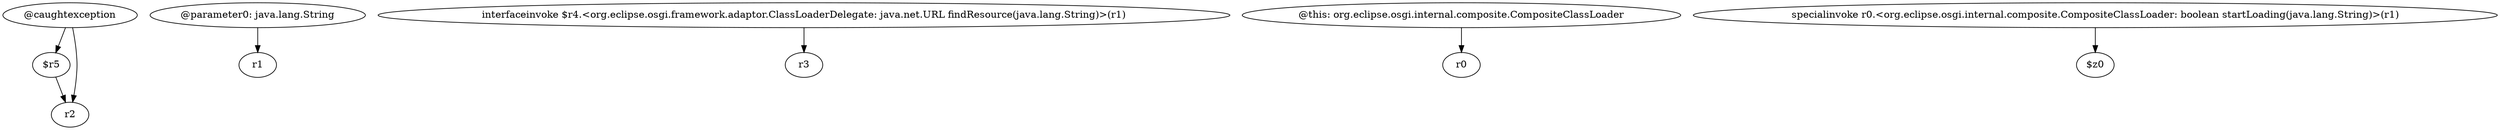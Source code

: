 digraph g {
0[label="@caughtexception"]
1[label="$r5"]
0->1[label=""]
2[label="@parameter0: java.lang.String"]
3[label="r1"]
2->3[label=""]
4[label="interfaceinvoke $r4.<org.eclipse.osgi.framework.adaptor.ClassLoaderDelegate: java.net.URL findResource(java.lang.String)>(r1)"]
5[label="r3"]
4->5[label=""]
6[label="r2"]
0->6[label=""]
7[label="@this: org.eclipse.osgi.internal.composite.CompositeClassLoader"]
8[label="r0"]
7->8[label=""]
9[label="specialinvoke r0.<org.eclipse.osgi.internal.composite.CompositeClassLoader: boolean startLoading(java.lang.String)>(r1)"]
10[label="$z0"]
9->10[label=""]
1->6[label=""]
}